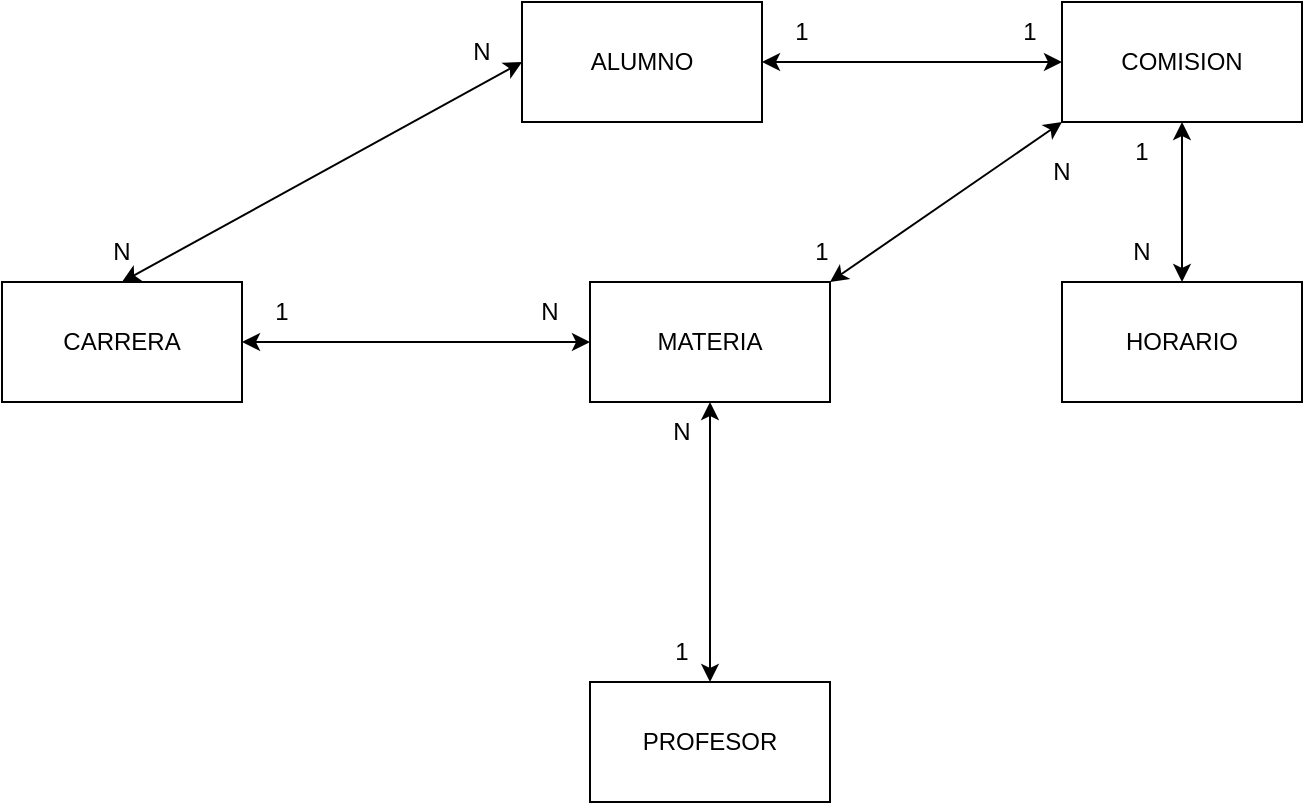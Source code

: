 <mxfile version="20.3.0" type="github">
  <diagram id="C5RBs43oDa-KdzZeNtuy" name="Page-1">
    <mxGraphModel dx="1185" dy="591" grid="1" gridSize="10" guides="1" tooltips="1" connect="1" arrows="1" fold="1" page="1" pageScale="1" pageWidth="827" pageHeight="1169" math="0" shadow="0">
      <root>
        <mxCell id="WIyWlLk6GJQsqaUBKTNV-0" />
        <mxCell id="WIyWlLk6GJQsqaUBKTNV-1" parent="WIyWlLk6GJQsqaUBKTNV-0" />
        <mxCell id="Y7kAl35oDYOjjAoE_8fN-0" value="&lt;div&gt;ALUMNO&lt;/div&gt;" style="rounded=0;whiteSpace=wrap;html=1;" vertex="1" parent="WIyWlLk6GJQsqaUBKTNV-1">
          <mxGeometry x="320" y="100" width="120" height="60" as="geometry" />
        </mxCell>
        <mxCell id="Y7kAl35oDYOjjAoE_8fN-1" value="CARRERA" style="rounded=0;whiteSpace=wrap;html=1;" vertex="1" parent="WIyWlLk6GJQsqaUBKTNV-1">
          <mxGeometry x="60" y="240" width="120" height="60" as="geometry" />
        </mxCell>
        <mxCell id="Y7kAl35oDYOjjAoE_8fN-2" value="&lt;div&gt;MATERIA&lt;/div&gt;" style="rounded=0;whiteSpace=wrap;html=1;" vertex="1" parent="WIyWlLk6GJQsqaUBKTNV-1">
          <mxGeometry x="354" y="240" width="120" height="60" as="geometry" />
        </mxCell>
        <mxCell id="Y7kAl35oDYOjjAoE_8fN-3" value="" style="endArrow=classic;startArrow=classic;html=1;rounded=0;entryX=0;entryY=0.5;entryDx=0;entryDy=0;exitX=0.5;exitY=0;exitDx=0;exitDy=0;" edge="1" parent="WIyWlLk6GJQsqaUBKTNV-1" source="Y7kAl35oDYOjjAoE_8fN-1" target="Y7kAl35oDYOjjAoE_8fN-0">
          <mxGeometry width="50" height="50" relative="1" as="geometry">
            <mxPoint x="340" y="330" as="sourcePoint" />
            <mxPoint x="390" y="280" as="targetPoint" />
          </mxGeometry>
        </mxCell>
        <mxCell id="Y7kAl35oDYOjjAoE_8fN-4" value="N" style="text;html=1;strokeColor=none;fillColor=none;align=center;verticalAlign=middle;whiteSpace=wrap;rounded=0;" vertex="1" parent="WIyWlLk6GJQsqaUBKTNV-1">
          <mxGeometry x="100" y="210" width="40" height="30" as="geometry" />
        </mxCell>
        <mxCell id="Y7kAl35oDYOjjAoE_8fN-5" value="N" style="text;html=1;strokeColor=none;fillColor=none;align=center;verticalAlign=middle;whiteSpace=wrap;rounded=0;" vertex="1" parent="WIyWlLk6GJQsqaUBKTNV-1">
          <mxGeometry x="280" y="110" width="40" height="30" as="geometry" />
        </mxCell>
        <mxCell id="Y7kAl35oDYOjjAoE_8fN-6" value="" style="endArrow=classic;startArrow=classic;html=1;rounded=0;exitX=1;exitY=0.5;exitDx=0;exitDy=0;entryX=0;entryY=0.5;entryDx=0;entryDy=0;" edge="1" parent="WIyWlLk6GJQsqaUBKTNV-1" source="Y7kAl35oDYOjjAoE_8fN-1" target="Y7kAl35oDYOjjAoE_8fN-2">
          <mxGeometry width="50" height="50" relative="1" as="geometry">
            <mxPoint x="340" y="330" as="sourcePoint" />
            <mxPoint x="390" y="280" as="targetPoint" />
          </mxGeometry>
        </mxCell>
        <mxCell id="Y7kAl35oDYOjjAoE_8fN-7" value="N" style="text;html=1;strokeColor=none;fillColor=none;align=center;verticalAlign=middle;whiteSpace=wrap;rounded=0;" vertex="1" parent="WIyWlLk6GJQsqaUBKTNV-1">
          <mxGeometry x="314" y="240" width="40" height="30" as="geometry" />
        </mxCell>
        <mxCell id="Y7kAl35oDYOjjAoE_8fN-8" value="1" style="text;html=1;strokeColor=none;fillColor=none;align=center;verticalAlign=middle;whiteSpace=wrap;rounded=0;" vertex="1" parent="WIyWlLk6GJQsqaUBKTNV-1">
          <mxGeometry x="180" y="240" width="40" height="30" as="geometry" />
        </mxCell>
        <mxCell id="Y7kAl35oDYOjjAoE_8fN-10" value="PROFESOR" style="rounded=0;whiteSpace=wrap;html=1;" vertex="1" parent="WIyWlLk6GJQsqaUBKTNV-1">
          <mxGeometry x="354" y="440" width="120" height="60" as="geometry" />
        </mxCell>
        <mxCell id="Y7kAl35oDYOjjAoE_8fN-11" value="" style="endArrow=classic;startArrow=classic;html=1;rounded=0;exitX=0.5;exitY=0;exitDx=0;exitDy=0;entryX=0.5;entryY=1;entryDx=0;entryDy=0;" edge="1" parent="WIyWlLk6GJQsqaUBKTNV-1" source="Y7kAl35oDYOjjAoE_8fN-10" target="Y7kAl35oDYOjjAoE_8fN-2">
          <mxGeometry width="50" height="50" relative="1" as="geometry">
            <mxPoint x="340" y="330" as="sourcePoint" />
            <mxPoint x="390" y="280" as="targetPoint" />
          </mxGeometry>
        </mxCell>
        <mxCell id="Y7kAl35oDYOjjAoE_8fN-12" value="N" style="text;html=1;strokeColor=none;fillColor=none;align=center;verticalAlign=middle;whiteSpace=wrap;rounded=0;" vertex="1" parent="WIyWlLk6GJQsqaUBKTNV-1">
          <mxGeometry x="380" y="300" width="40" height="30" as="geometry" />
        </mxCell>
        <mxCell id="Y7kAl35oDYOjjAoE_8fN-13" value="1" style="text;html=1;strokeColor=none;fillColor=none;align=center;verticalAlign=middle;whiteSpace=wrap;rounded=0;" vertex="1" parent="WIyWlLk6GJQsqaUBKTNV-1">
          <mxGeometry x="380" y="410" width="40" height="30" as="geometry" />
        </mxCell>
        <mxCell id="Y7kAl35oDYOjjAoE_8fN-14" value="COMISION" style="rounded=0;whiteSpace=wrap;html=1;" vertex="1" parent="WIyWlLk6GJQsqaUBKTNV-1">
          <mxGeometry x="590" y="100" width="120" height="60" as="geometry" />
        </mxCell>
        <mxCell id="Y7kAl35oDYOjjAoE_8fN-15" value="" style="endArrow=classic;startArrow=classic;html=1;rounded=0;entryX=1;entryY=0.5;entryDx=0;entryDy=0;exitX=0;exitY=0.5;exitDx=0;exitDy=0;" edge="1" parent="WIyWlLk6GJQsqaUBKTNV-1" source="Y7kAl35oDYOjjAoE_8fN-14" target="Y7kAl35oDYOjjAoE_8fN-0">
          <mxGeometry width="50" height="50" relative="1" as="geometry">
            <mxPoint x="340" y="380" as="sourcePoint" />
            <mxPoint x="390" y="330" as="targetPoint" />
          </mxGeometry>
        </mxCell>
        <mxCell id="Y7kAl35oDYOjjAoE_8fN-16" value="1" style="text;html=1;strokeColor=none;fillColor=none;align=center;verticalAlign=middle;whiteSpace=wrap;rounded=0;" vertex="1" parent="WIyWlLk6GJQsqaUBKTNV-1">
          <mxGeometry x="440" y="100" width="40" height="30" as="geometry" />
        </mxCell>
        <mxCell id="Y7kAl35oDYOjjAoE_8fN-17" value="1" style="text;html=1;strokeColor=none;fillColor=none;align=center;verticalAlign=middle;whiteSpace=wrap;rounded=0;" vertex="1" parent="WIyWlLk6GJQsqaUBKTNV-1">
          <mxGeometry x="554" y="100" width="40" height="30" as="geometry" />
        </mxCell>
        <mxCell id="Y7kAl35oDYOjjAoE_8fN-18" value="&lt;div&gt;HORARIO&lt;/div&gt;" style="rounded=0;whiteSpace=wrap;html=1;" vertex="1" parent="WIyWlLk6GJQsqaUBKTNV-1">
          <mxGeometry x="590" y="240" width="120" height="60" as="geometry" />
        </mxCell>
        <mxCell id="Y7kAl35oDYOjjAoE_8fN-19" value="" style="endArrow=classic;startArrow=classic;html=1;rounded=0;entryX=0.5;entryY=0;entryDx=0;entryDy=0;exitX=0.5;exitY=1;exitDx=0;exitDy=0;" edge="1" parent="WIyWlLk6GJQsqaUBKTNV-1" source="Y7kAl35oDYOjjAoE_8fN-14" target="Y7kAl35oDYOjjAoE_8fN-18">
          <mxGeometry width="50" height="50" relative="1" as="geometry">
            <mxPoint x="340" y="380" as="sourcePoint" />
            <mxPoint x="390" y="330" as="targetPoint" />
          </mxGeometry>
        </mxCell>
        <mxCell id="Y7kAl35oDYOjjAoE_8fN-20" value="1" style="text;html=1;strokeColor=none;fillColor=none;align=center;verticalAlign=middle;whiteSpace=wrap;rounded=0;" vertex="1" parent="WIyWlLk6GJQsqaUBKTNV-1">
          <mxGeometry x="610" y="160" width="40" height="30" as="geometry" />
        </mxCell>
        <mxCell id="Y7kAl35oDYOjjAoE_8fN-21" value="N" style="text;html=1;strokeColor=none;fillColor=none;align=center;verticalAlign=middle;whiteSpace=wrap;rounded=0;" vertex="1" parent="WIyWlLk6GJQsqaUBKTNV-1">
          <mxGeometry x="610" y="210" width="40" height="30" as="geometry" />
        </mxCell>
        <mxCell id="Y7kAl35oDYOjjAoE_8fN-22" value="" style="endArrow=classic;startArrow=classic;html=1;rounded=0;exitX=1;exitY=0;exitDx=0;exitDy=0;entryX=0;entryY=1;entryDx=0;entryDy=0;" edge="1" parent="WIyWlLk6GJQsqaUBKTNV-1" source="Y7kAl35oDYOjjAoE_8fN-2" target="Y7kAl35oDYOjjAoE_8fN-14">
          <mxGeometry width="50" height="50" relative="1" as="geometry">
            <mxPoint x="340" y="380" as="sourcePoint" />
            <mxPoint x="390" y="330" as="targetPoint" />
          </mxGeometry>
        </mxCell>
        <mxCell id="Y7kAl35oDYOjjAoE_8fN-23" value="1" style="text;html=1;strokeColor=none;fillColor=none;align=center;verticalAlign=middle;whiteSpace=wrap;rounded=0;" vertex="1" parent="WIyWlLk6GJQsqaUBKTNV-1">
          <mxGeometry x="450" y="210" width="40" height="30" as="geometry" />
        </mxCell>
        <mxCell id="Y7kAl35oDYOjjAoE_8fN-24" value="N" style="text;html=1;strokeColor=none;fillColor=none;align=center;verticalAlign=middle;whiteSpace=wrap;rounded=0;" vertex="1" parent="WIyWlLk6GJQsqaUBKTNV-1">
          <mxGeometry x="570" y="170" width="40" height="30" as="geometry" />
        </mxCell>
      </root>
    </mxGraphModel>
  </diagram>
</mxfile>
